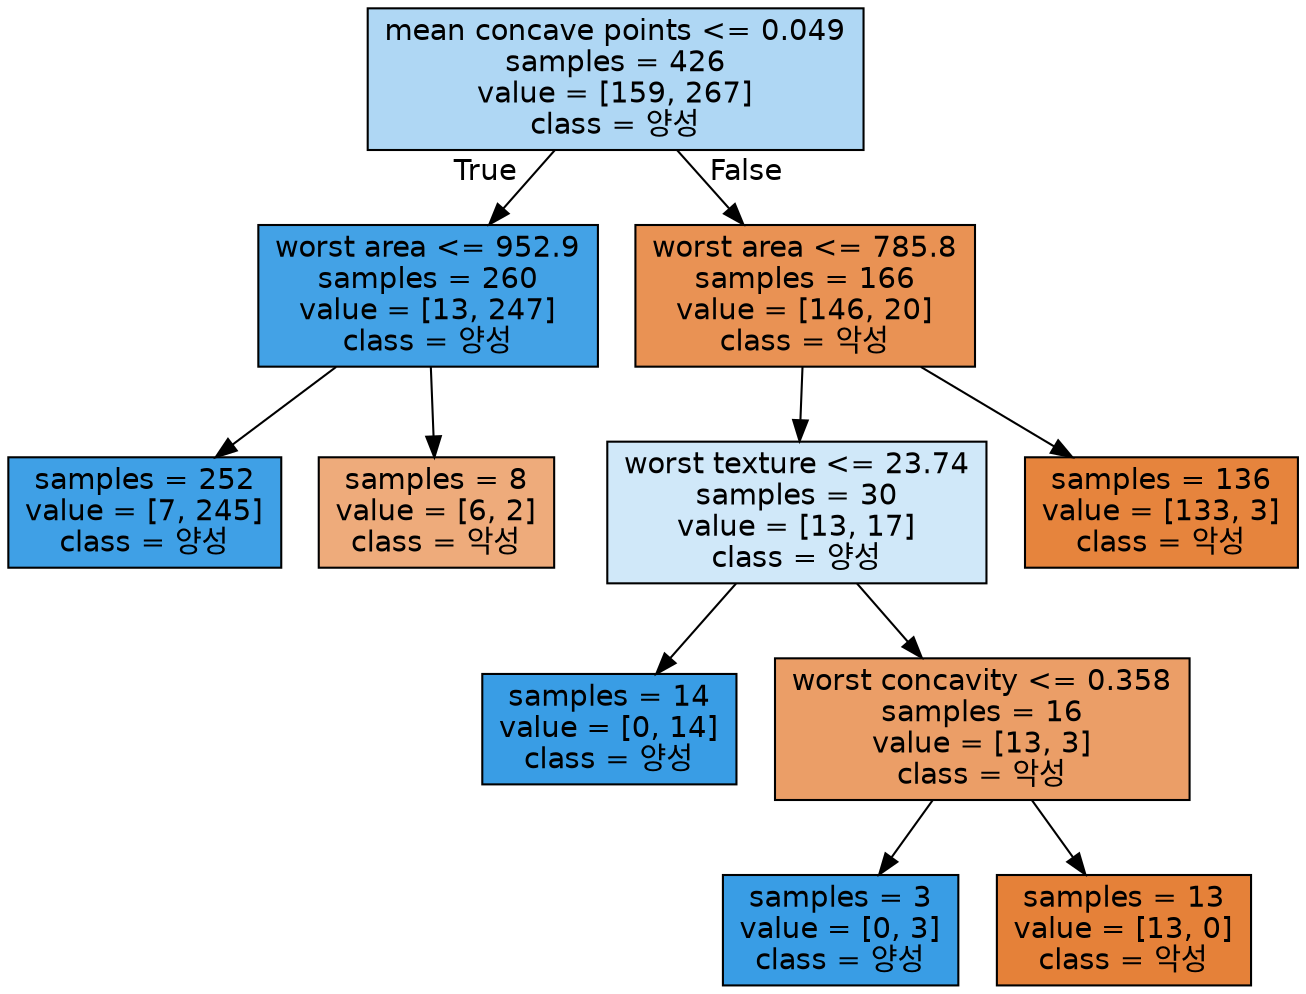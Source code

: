 digraph Tree {
node [shape=box, style="filled", color="black", fontname="helvetica"] ;
edge [fontname="helvetica"] ;
0 [label="mean concave points <= 0.049\nsamples = 426\nvalue = [159, 267]\nclass = 양성", fillcolor="#afd7f4"] ;
1 [label="worst area <= 952.9\nsamples = 260\nvalue = [13, 247]\nclass = 양성", fillcolor="#43a2e6"] ;
0 -> 1 [labeldistance=2.5, labelangle=45, headlabel="True"] ;
7 [label="samples = 252\nvalue = [7, 245]\nclass = 양성", fillcolor="#3fa0e6"] ;
1 -> 7 ;
8 [label="samples = 8\nvalue = [6, 2]\nclass = 악성", fillcolor="#eeab7b"] ;
1 -> 8 ;
2 [label="worst area <= 785.8\nsamples = 166\nvalue = [146, 20]\nclass = 악성", fillcolor="#e99254"] ;
0 -> 2 [labeldistance=2.5, labelangle=-45, headlabel="False"] ;
3 [label="worst texture <= 23.74\nsamples = 30\nvalue = [13, 17]\nclass = 양성", fillcolor="#d0e8f9"] ;
2 -> 3 ;
5 [label="samples = 14\nvalue = [0, 14]\nclass = 양성", fillcolor="#399de5"] ;
3 -> 5 ;
6 [label="worst concavity <= 0.358\nsamples = 16\nvalue = [13, 3]\nclass = 악성", fillcolor="#eb9e67"] ;
3 -> 6 ;
9 [label="samples = 3\nvalue = [0, 3]\nclass = 양성", fillcolor="#399de5"] ;
6 -> 9 ;
10 [label="samples = 13\nvalue = [13, 0]\nclass = 악성", fillcolor="#e58139"] ;
6 -> 10 ;
4 [label="samples = 136\nvalue = [133, 3]\nclass = 악성", fillcolor="#e6843d"] ;
2 -> 4 ;
}